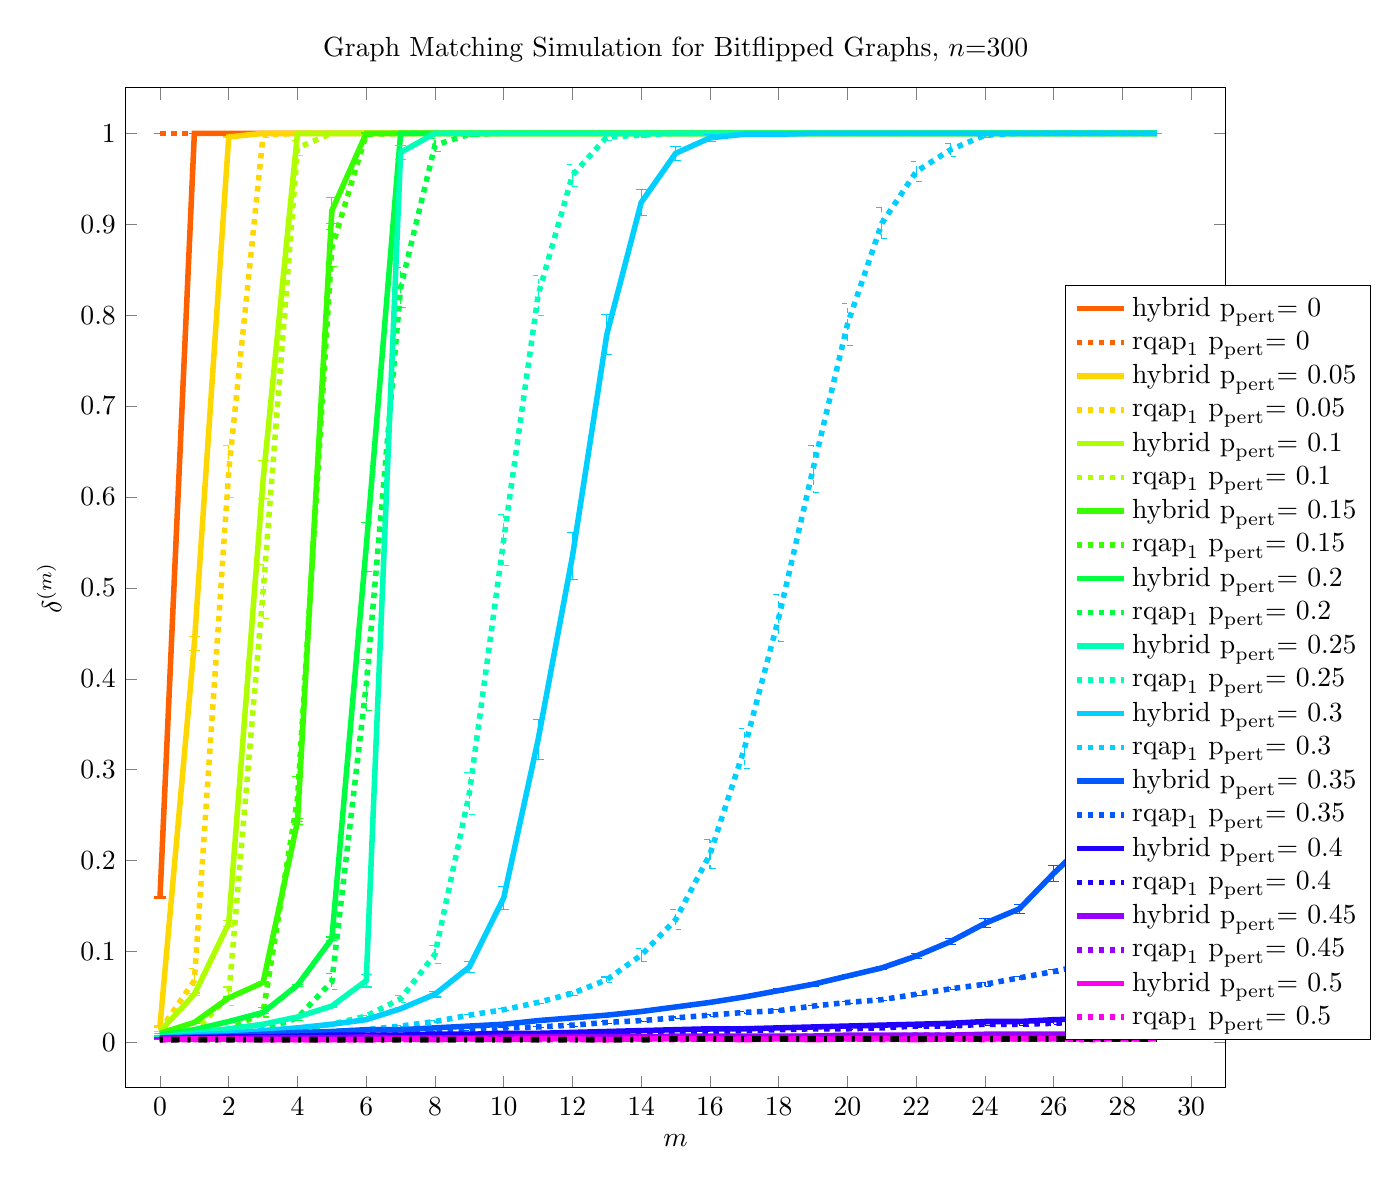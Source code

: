 % This file was created by matlab2tikz v0.4.4 running on MATLAB 7.14.
% Copyright (c) 2008--2013, Nico Schlömer <nico.schloemer@gmail.com>
% All rights reserved.
% 
% The latest updates can be retrieved from
%   http://www.mathworks.com/matlabcentral/fileexchange/22022-matlab2tikz
% where you can also make suggestions and rate matlab2tikz.
% 
%
% defining custom colors
\definecolor{mycolor1}{rgb}{1,0.375,0}%
\definecolor{mycolor2}{rgb}{1,0.844,0}%
\definecolor{mycolor3}{rgb}{0.688,1,0}%
\definecolor{mycolor4}{rgb}{0.219,1,0}%
\definecolor{mycolor5}{rgb}{0,1,0.25}%
\definecolor{mycolor6}{rgb}{0,1,0.719}%
\definecolor{mycolor7}{rgb}{0,0.812,1}%
\definecolor{mycolor8}{rgb}{0,0.344,1}%
\definecolor{mycolor9}{rgb}{0.125,0,1}%
\definecolor{mycolor10}{rgb}{0.594,0,1}%
\definecolor{mycolor11}{rgb}{1,0,0.938}%
%
\begin{tikzpicture}

\begin{axis}[%
width=5.5in,
height=5in,
scale only axis,
xmin=-1,
xmax=31,
xlabel={$m$},
ymin=-0.05,
ymax=1.05,
ylabel={$\delta^{(m)}$},
title={Graph Matching Simulation for Bitflipped Graphs, $n$=300},
legend style={at={(0.854,0.048)},anchor=south west,draw=black,fill=white,legend cell align=left}
]
\addplot [
color=mycolor1,
solid,
line width=2.0pt
]
plot [error bars/.cd, y dir = both, y explicit]
coordinates{
(0,0.159) += (0.0,0.001) -= (0.0,0.001)
(1,1) += (0.0,0) -= (0.0,0)
(2,1) += (0.0,0) -= (0.0,0)
(3,1) += (0.0,0) -= (0.0,0)
(4,1) += (0.0,0) -= (0.0,0)
(5,1) += (0.0,0) -= (0.0,0)
(6,1) += (0.0,0) -= (0.0,0)
(7,1) += (0.0,0) -= (0.0,0)
(8,1) += (0.0,0) -= (0.0,0)
(9,1) += (0.0,0) -= (0.0,0)
(10,1) += (0.0,0) -= (0.0,0)
(11,1) += (0.0,0) -= (0.0,0)
(12,1) += (0.0,0) -= (0.0,0)
(13,1) += (0.0,0) -= (0.0,0)
(14,1) += (0.0,0) -= (0.0,0)
(15,1) += (0.0,0) -= (0.0,0)
(16,1) += (0.0,0) -= (0.0,0)
(17,1) += (0.0,0) -= (0.0,0)
(18,1) += (0.0,0) -= (0.0,0)
(19,1) += (0.0,0) -= (0.0,0)
(20,1) += (0.0,0) -= (0.0,0)
(21,1) += (0.0,0) -= (0.0,0)
(22,1) += (0.0,0) -= (0.0,0)
(23,1) += (0.0,0) -= (0.0,0)
(24,1) += (0.0,0) -= (0.0,0)
(25,1) += (0.0,0) -= (0.0,0)
(26,1) += (0.0,0) -= (0.0,0)
(27,1) += (0.0,0) -= (0.0,0)
(28,1) += (0.0,0) -= (0.0,0)
(29,1) += (0.0,0) -= (0.0,0)
};
\addlegendentry{$\text{hybrid p}_{\text{pert}}\text{=    0}$};

\addplot [
color=mycolor1,
dotted,
line width=2.0pt
]
plot [error bars/.cd, y dir = both, y explicit]
coordinates{
(0,1) += (0.0,0) -= (0.0,0)
(1,1) += (0.0,0) -= (0.0,0)
(2,1) += (0.0,0) -= (0.0,0)
(3,1) += (0.0,0) -= (0.0,0)
(4,1) += (0.0,0) -= (0.0,0)
(5,1) += (0.0,0) -= (0.0,0)
(6,1) += (0.0,0) -= (0.0,0)
(7,1) += (0.0,0) -= (0.0,0)
(8,1) += (0.0,0) -= (0.0,0)
(9,1) += (0.0,0) -= (0.0,0)
(10,1) += (0.0,0) -= (0.0,0)
(11,1) += (0.0,0) -= (0.0,0)
(12,1) += (0.0,0) -= (0.0,0)
(13,1) += (0.0,0) -= (0.0,0)
(14,1) += (0.0,0) -= (0.0,0)
(15,1) += (0.0,0) -= (0.0,0)
(16,1) += (0.0,0) -= (0.0,0)
(17,1) += (0.0,0) -= (0.0,0)
(18,1) += (0.0,0) -= (0.0,0)
(19,1) += (0.0,0) -= (0.0,0)
(20,1) += (0.0,0) -= (0.0,0)
(21,1) += (0.0,0) -= (0.0,0)
(22,1) += (0.0,0) -= (0.0,0)
(23,1) += (0.0,0) -= (0.0,0)
(24,1) += (0.0,0) -= (0.0,0)
(25,1) += (0.0,0) -= (0.0,0)
(26,1) += (0.0,0) -= (0.0,0)
(27,1) += (0.0,0) -= (0.0,0)
(28,1) += (0.0,0) -= (0.0,0)
(29,1) += (0.0,0) -= (0.0,0)
};
\addlegendentry{$\text{rqap}_\text{1}\text{ p}_{\text{pert}}\text{=    0}$};

\addplot [
color=mycolor2,
solid,
line width=2.0pt
]
plot [error bars/.cd, y dir = both, y explicit]
coordinates{
(0,0.018) += (0.0,0.001) -= (0.0,0.001)
(1,0.439) += (0.0,0.008) -= (0.0,0.008)
(2,0.996) += (0.0,0.001) -= (0.0,0.001)
(3,1) += (0.0,0) -= (0.0,0)
(4,1) += (0.0,0) -= (0.0,0)
(5,1) += (0.0,0) -= (0.0,0)
(6,1) += (0.0,0) -= (0.0,0)
(7,1) += (0.0,0) -= (0.0,0)
(8,1) += (0.0,0) -= (0.0,0)
(9,1) += (0.0,0) -= (0.0,0)
(10,1) += (0.0,0) -= (0.0,0)
(11,1) += (0.0,0) -= (0.0,0)
(12,1) += (0.0,0) -= (0.0,0)
(13,1) += (0.0,0) -= (0.0,0)
(14,1) += (0.0,0) -= (0.0,0)
(15,1) += (0.0,0) -= (0.0,0)
(16,1) += (0.0,0) -= (0.0,0)
(17,1) += (0.0,0) -= (0.0,0)
(18,1) += (0.0,0) -= (0.0,0)
(19,1) += (0.0,0) -= (0.0,0)
(20,1) += (0.0,0) -= (0.0,0)
(21,1) += (0.0,0) -= (0.0,0)
(22,1) += (0.0,0) -= (0.0,0)
(23,1) += (0.0,0) -= (0.0,0)
(24,1) += (0.0,0) -= (0.0,0)
(25,1) += (0.0,0) -= (0.0,0)
(26,1) += (0.0,0) -= (0.0,0)
(27,1) += (0.0,0) -= (0.0,0)
(28,1) += (0.0,0) -= (0.0,0)
(29,1) += (0.0,0) -= (0.0,0)
};
\addlegendentry{$\text{hybrid p}_{\text{pert}}\text{= 0.05}$};

\addplot [
color=mycolor2,
dotted,
line width=2.0pt
]
plot [error bars/.cd, y dir = both, y explicit]
coordinates{
(0,0.013) += (0.0,0.003) -= (0.0,0.003)
(1,0.068) += (0.0,0.013) -= (0.0,0.013)
(2,0.628) += (0.0,0.029) -= (0.0,0.029)
(3,0.998) += (0.0,0.003) -= (0.0,0.003)
(4,1) += (0.0,0) -= (0.0,0)
(5,1) += (0.0,0) -= (0.0,0)
(6,1) += (0.0,0) -= (0.0,0)
(7,1) += (0.0,0) -= (0.0,0)
(8,1) += (0.0,0) -= (0.0,0)
(9,1) += (0.0,0) -= (0.0,0)
(10,1) += (0.0,0) -= (0.0,0)
(11,1) += (0.0,0) -= (0.0,0)
(12,1) += (0.0,0) -= (0.0,0)
(13,1) += (0.0,0) -= (0.0,0)
(14,1) += (0.0,0) -= (0.0,0)
(15,1) += (0.0,0) -= (0.0,0)
(16,1) += (0.0,0) -= (0.0,0)
(17,1) += (0.0,0) -= (0.0,0)
(18,1) += (0.0,0) -= (0.0,0)
(19,1) += (0.0,0) -= (0.0,0)
(20,1) += (0.0,0) -= (0.0,0)
(21,1) += (0.0,0) -= (0.0,0)
(22,1) += (0.0,0) -= (0.0,0)
(23,1) += (0.0,0) -= (0.0,0)
(24,1) += (0.0,0) -= (0.0,0)
(25,1) += (0.0,0) -= (0.0,0)
(26,1) += (0.0,0) -= (0.0,0)
(27,1) += (0.0,0) -= (0.0,0)
(28,1) += (0.0,0) -= (0.0,0)
(29,1) += (0.0,0) -= (0.0,0)
};
\addlegendentry{$\text{rqap}_\text{1}\text{ p}_{\text{pert}}\text{= 0.05}$};

\addplot [
color=mycolor3,
solid,
line width=2.0pt
]
plot [error bars/.cd, y dir = both, y explicit]
coordinates{
(0,0.012) += (0.0,0.0) -= (0.0,0.0)
(1,0.053) += (0.0,0.001) -= (0.0,0.001)
(2,0.131) += (0.0,0.003) -= (0.0,0.003)
(3,0.619) += (0.0,0.021) -= (0.0,0.021)
(4,1) += (0.0,0) -= (0.0,0)
(5,1) += (0.0,0) -= (0.0,0)
(6,1) += (0.0,0) -= (0.0,0)
(7,1) += (0.0,0) -= (0.0,0)
(8,1) += (0.0,0) -= (0.0,0)
(9,1) += (0.0,0) -= (0.0,0)
(10,1) += (0.0,0) -= (0.0,0)
(11,1) += (0.0,0) -= (0.0,0)
(12,1) += (0.0,0) -= (0.0,0)
(13,1) += (0.0,0) -= (0.0,0)
(14,1) += (0.0,0) -= (0.0,0)
(15,1) += (0.0,0) -= (0.0,0)
(16,1) += (0.0,0) -= (0.0,0)
(17,1) += (0.0,0) -= (0.0,0)
(18,1) += (0.0,0) -= (0.0,0)
(19,1) += (0.0,0) -= (0.0,0)
(20,1) += (0.0,0) -= (0.0,0)
(21,1) += (0.0,0) -= (0.0,0)
(22,1) += (0.0,0) -= (0.0,0)
(23,1) += (0.0,0) -= (0.0,0)
(24,1) += (0.0,0) -= (0.0,0)
(25,1) += (0.0,0) -= (0.0,0)
(26,1) += (0.0,0) -= (0.0,0)
(27,1) += (0.0,0) -= (0.0,0)
(28,1) += (0.0,0) -= (0.0,0)
(29,1) += (0.0,0) -= (0.0,0)
};
\addlegendentry{$\text{hybrid p}_{\text{pert}}\text{=  0.1}$};

\addplot [
color=mycolor3,
dotted,
line width=2.0pt
]
plot [error bars/.cd, y dir = both, y explicit]
coordinates{
(0,0.007) += (0.0,0.0) -= (0.0,0.0)
(1,0.012) += (0.0,0.001) -= (0.0,0.001)
(2,0.051) += (0.0,0.01) -= (0.0,0.01)
(3,0.496) += (0.0,0.03) -= (0.0,0.03)
(4,0.984) += (0.0,0.008) -= (0.0,0.008)
(5,1) += (0.0,0) -= (0.0,0)
(6,1) += (0.0,0) -= (0.0,0)
(7,1) += (0.0,0) -= (0.0,0)
(8,1) += (0.0,0) -= (0.0,0)
(9,1) += (0.0,0) -= (0.0,0)
(10,1) += (0.0,0) -= (0.0,0)
(11,1) += (0.0,0) -= (0.0,0)
(12,1) += (0.0,0) -= (0.0,0)
(13,1) += (0.0,0) -= (0.0,0)
(14,1) += (0.0,0) -= (0.0,0)
(15,1) += (0.0,0) -= (0.0,0)
(16,1) += (0.0,0) -= (0.0,0)
(17,1) += (0.0,0) -= (0.0,0)
(18,1) += (0.0,0) -= (0.0,0)
(19,1) += (0.0,0) -= (0.0,0)
(20,1) += (0.0,0) -= (0.0,0)
(21,1) += (0.0,0) -= (0.0,0)
(22,1) += (0.0,0) -= (0.0,0)
(23,1) += (0.0,0) -= (0.0,0)
(24,1) += (0.0,0) -= (0.0,0)
(25,1) += (0.0,0) -= (0.0,0)
(26,1) += (0.0,0) -= (0.0,0)
(27,1) += (0.0,0) -= (0.0,0)
(28,1) += (0.0,0) -= (0.0,0)
(29,1) += (0.0,0) -= (0.0,0)
};
\addlegendentry{$\text{rqap}_\text{1}\text{ p}_{\text{pert}}\text{=  0.1}$};

\addplot [
color=mycolor4,
solid,
line width=2.0pt
]
plot [error bars/.cd, y dir = both, y explicit]
coordinates{
(0,0.01) += (0.0,0.0) -= (0.0,0.0)
(1,0.022) += (0.0,0.001) -= (0.0,0.001)
(2,0.049) += (0.0,0.001) -= (0.0,0.001)
(3,0.066) += (0.0,0.001) -= (0.0,0.001)
(4,0.243) += (0.0,0.003) -= (0.0,0.003)
(5,0.915) += (0.0,0.014) -= (0.0,0.014)
(6,1) += (0.0,0) -= (0.0,0)
(7,1) += (0.0,0) -= (0.0,0)
(8,1) += (0.0,0) -= (0.0,0)
(9,1) += (0.0,0) -= (0.0,0)
(10,1) += (0.0,0) -= (0.0,0)
(11,1) += (0.0,0) -= (0.0,0)
(12,1) += (0.0,0) -= (0.0,0)
(13,1) += (0.0,0) -= (0.0,0)
(14,1) += (0.0,0) -= (0.0,0)
(15,1) += (0.0,0) -= (0.0,0)
(16,1) += (0.0,0) -= (0.0,0)
(17,1) += (0.0,0) -= (0.0,0)
(18,1) += (0.0,0) -= (0.0,0)
(19,1) += (0.0,0) -= (0.0,0)
(20,1) += (0.0,0) -= (0.0,0)
(21,1) += (0.0,0) -= (0.0,0)
(22,1) += (0.0,0) -= (0.0,0)
(23,1) += (0.0,0) -= (0.0,0)
(24,1) += (0.0,0) -= (0.0,0)
(25,1) += (0.0,0) -= (0.0,0)
(26,1) += (0.0,0) -= (0.0,0)
(27,1) += (0.0,0) -= (0.0,0)
(28,1) += (0.0,0) -= (0.0,0)
(29,1) += (0.0,0) -= (0.0,0)
};
\addlegendentry{$\text{hybrid p}_{\text{pert}}\text{= 0.15}$};

\addplot [
color=mycolor4,
dotted,
line width=2.0pt
]
plot [error bars/.cd, y dir = both, y explicit]
coordinates{
(0,0.006) += (0.0,0.0) -= (0.0,0.0)
(1,0.009) += (0.0,0.0) -= (0.0,0.0)
(2,0.014) += (0.0,0.001) -= (0.0,0.001)
(3,0.033) += (0.0,0.005) -= (0.0,0.005)
(4,0.268) += (0.0,0.025) -= (0.0,0.025)
(5,0.874) += (0.0,0.02) -= (0.0,0.02)
(6,0.999) += (0.0,0.002) -= (0.0,0.002)
(7,1) += (0.0,0) -= (0.0,0)
(8,1) += (0.0,0) -= (0.0,0)
(9,1) += (0.0,0) -= (0.0,0)
(10,1) += (0.0,0) -= (0.0,0)
(11,1) += (0.0,0) -= (0.0,0)
(12,1) += (0.0,0) -= (0.0,0)
(13,1) += (0.0,0) -= (0.0,0)
(14,1) += (0.0,0) -= (0.0,0)
(15,1) += (0.0,0) -= (0.0,0)
(16,1) += (0.0,0) -= (0.0,0)
(17,1) += (0.0,0) -= (0.0,0)
(18,1) += (0.0,0) -= (0.0,0)
(19,1) += (0.0,0) -= (0.0,0)
(20,1) += (0.0,0) -= (0.0,0)
(21,1) += (0.0,0) -= (0.0,0)
(22,1) += (0.0,0) -= (0.0,0)
(23,1) += (0.0,0) -= (0.0,0)
(24,1) += (0.0,0) -= (0.0,0)
(25,1) += (0.0,0) -= (0.0,0)
(26,1) += (0.0,0) -= (0.0,0)
(27,1) += (0.0,0) -= (0.0,0)
(28,1) += (0.0,0) -= (0.0,0)
(29,1) += (0.0,0) -= (0.0,0)
};
\addlegendentry{$\text{rqap}_\text{1}\text{ p}_{\text{pert}}\text{= 0.15}$};

\addplot [
color=mycolor5,
solid,
line width=2.0pt
]
plot [error bars/.cd, y dir = both, y explicit]
coordinates{
(0,0.008) += (0.0,0.0) -= (0.0,0.0)
(1,0.014) += (0.0,0.0) -= (0.0,0.0)
(2,0.023) += (0.0,0.001) -= (0.0,0.001)
(3,0.033) += (0.0,0.001) -= (0.0,0.001)
(4,0.063) += (0.0,0.001) -= (0.0,0.001)
(5,0.114) += (0.0,0.002) -= (0.0,0.002)
(6,0.545) += (0.0,0.027) -= (0.0,0.027)
(7,1) += (0.0,0) -= (0.0,0)
(8,1) += (0.0,0) -= (0.0,0)
(9,1) += (0.0,0) -= (0.0,0)
(10,1) += (0.0,0) -= (0.0,0)
(11,1) += (0.0,0) -= (0.0,0)
(12,1) += (0.0,0) -= (0.0,0)
(13,1) += (0.0,0) -= (0.0,0)
(14,1) += (0.0,0) -= (0.0,0)
(15,1) += (0.0,0) -= (0.0,0)
(16,1) += (0.0,0) -= (0.0,0)
(17,1) += (0.0,0) -= (0.0,0)
(18,1) += (0.0,0) -= (0.0,0)
(19,1) += (0.0,0) -= (0.0,0)
(20,1) += (0.0,0) -= (0.0,0)
(21,1) += (0.0,0) -= (0.0,0)
(22,1) += (0.0,0) -= (0.0,0)
(23,1) += (0.0,0) -= (0.0,0)
(24,1) += (0.0,0) -= (0.0,0)
(25,1) += (0.0,0) -= (0.0,0)
(26,1) += (0.0,0) -= (0.0,0)
(27,1) += (0.0,0) -= (0.0,0)
(28,1) += (0.0,0) -= (0.0,0)
(29,1) += (0.0,0) -= (0.0,0)
};
\addlegendentry{$\text{hybrid p}_{\text{pert}}\text{=  0.2}$};

\addplot [
color=mycolor5,
dotted,
line width=2.0pt
]
plot [error bars/.cd, y dir = both, y explicit]
coordinates{
(0,0.005) += (0.0,0.0) -= (0.0,0.0)
(1,0.007) += (0.0,0.0) -= (0.0,0.0)
(2,0.009) += (0.0,0.0) -= (0.0,0.0)
(3,0.014) += (0.0,0.001) -= (0.0,0.001)
(4,0.027) += (0.0,0.003) -= (0.0,0.003)
(5,0.067) += (0.0,0.009) -= (0.0,0.009)
(6,0.393) += (0.0,0.028) -= (0.0,0.028)
(7,0.83) += (0.0,0.022) -= (0.0,0.022)
(8,0.987) += (0.0,0.007) -= (0.0,0.007)
(9,0.999) += (0.0,0.002) -= (0.0,0.002)
(10,1) += (0.0,0) -= (0.0,0)
(11,1) += (0.0,0) -= (0.0,0)
(12,1) += (0.0,0) -= (0.0,0)
(13,1) += (0.0,0) -= (0.0,0)
(14,1) += (0.0,0) -= (0.0,0)
(15,1) += (0.0,0) -= (0.0,0)
(16,1) += (0.0,0) -= (0.0,0)
(17,1) += (0.0,0) -= (0.0,0)
(18,1) += (0.0,0) -= (0.0,0)
(19,1) += (0.0,0) -= (0.0,0)
(20,1) += (0.0,0) -= (0.0,0)
(21,1) += (0.0,0) -= (0.0,0)
(22,1) += (0.0,0) -= (0.0,0)
(23,1) += (0.0,0) -= (0.0,0)
(24,1) += (0.0,0) -= (0.0,0)
(25,1) += (0.0,0) -= (0.0,0)
(26,1) += (0.0,0) -= (0.0,0)
(27,1) += (0.0,0) -= (0.0,0)
(28,1) += (0.0,0) -= (0.0,0)
(29,1) += (0.0,0) -= (0.0,0)
};
\addlegendentry{$\text{rqap}_\text{1}\text{ p}_{\text{pert}}\text{=  0.2}$};

\addplot [
color=mycolor6,
solid,
line width=2.0pt
]
plot [error bars/.cd, y dir = both, y explicit]
coordinates{
(0,0.006) += (0.0,0.0) -= (0.0,0.0)
(1,0.01) += (0.0,0.0) -= (0.0,0.0)
(2,0.015) += (0.0,0.0) -= (0.0,0.0)
(3,0.02) += (0.0,0.001) -= (0.0,0.001)
(4,0.028) += (0.0,0.001) -= (0.0,0.001)
(5,0.04) += (0.0,0.001) -= (0.0,0.001)
(6,0.068) += (0.0,0.007) -= (0.0,0.007)
(7,0.979) += (0.0,0.008) -= (0.0,0.008)
(8,1) += (0.0,0) -= (0.0,0)
(9,1) += (0.0,0) -= (0.0,0)
(10,1) += (0.0,0) -= (0.0,0)
(11,1) += (0.0,0) -= (0.0,0)
(12,1) += (0.0,0) -= (0.0,0)
(13,1) += (0.0,0) -= (0.0,0)
(14,1) += (0.0,0) -= (0.0,0)
(15,1) += (0.0,0) -= (0.0,0)
(16,1) += (0.0,0) -= (0.0,0)
(17,1) += (0.0,0) -= (0.0,0)
(18,1) += (0.0,0) -= (0.0,0)
(19,1) += (0.0,0) -= (0.0,0)
(20,1) += (0.0,0) -= (0.0,0)
(21,1) += (0.0,0) -= (0.0,0)
(22,1) += (0.0,0) -= (0.0,0)
(23,1) += (0.0,0) -= (0.0,0)
(24,1) += (0.0,0) -= (0.0,0)
(25,1) += (0.0,0) -= (0.0,0)
(26,1) += (0.0,0) -= (0.0,0)
(27,1) += (0.0,0) -= (0.0,0)
(28,1) += (0.0,0) -= (0.0,0)
(29,1) += (0.0,0) -= (0.0,0)
};
\addlegendentry{$\text{hybrid p}_{\text{pert}}\text{= 0.25}$};

\addplot [
color=mycolor6,
dotted,
line width=2.0pt
]
plot [error bars/.cd, y dir = both, y explicit]
coordinates{
(0,0.004) += (0.0,0.0) -= (0.0,0.0)
(1,0.006) += (0.0,0.0) -= (0.0,0.0)
(2,0.007) += (0.0,0.0) -= (0.0,0.0)
(3,0.01) += (0.0,0.0) -= (0.0,0.0)
(4,0.014) += (0.0,0.001) -= (0.0,0.001)
(5,0.02) += (0.0,0.001) -= (0.0,0.001)
(6,0.029) += (0.0,0.001) -= (0.0,0.001)
(7,0.048) += (0.0,0.004) -= (0.0,0.004)
(8,0.097) += (0.0,0.01) -= (0.0,0.01)
(9,0.274) += (0.0,0.023) -= (0.0,0.023)
(10,0.553) += (0.0,0.028) -= (0.0,0.028)
(11,0.822) += (0.0,0.022) -= (0.0,0.022)
(12,0.954) += (0.0,0.012) -= (0.0,0.012)
(13,0.996) += (0.0,0.004) -= (0.0,0.004)
(14,0.998) += (0.0,0.002) -= (0.0,0.002)
(15,1) += (0.0,0) -= (0.0,0)
(16,1) += (0.0,0) -= (0.0,0)
(17,1) += (0.0,0) -= (0.0,0)
(18,1) += (0.0,0) -= (0.0,0)
(19,1) += (0.0,0) -= (0.0,0)
(20,1) += (0.0,0) -= (0.0,0)
(21,1) += (0.0,0) -= (0.0,0)
(22,1) += (0.0,0) -= (0.0,0)
(23,1) += (0.0,0) -= (0.0,0)
(24,1) += (0.0,0) -= (0.0,0)
(25,1) += (0.0,0) -= (0.0,0)
(26,1) += (0.0,0) -= (0.0,0)
(27,1) += (0.0,0) -= (0.0,0)
(28,1) += (0.0,0) -= (0.0,0)
(29,1) += (0.0,0) -= (0.0,0)
};
\addlegendentry{$\text{rqap}_\text{1}\text{ p}_{\text{pert}}\text{= 0.25}$};

\addplot [
color=mycolor7,
solid,
line width=2.0pt
]
plot [error bars/.cd, y dir = both, y explicit]
coordinates{
(0,0.005) += (0.0,0.0) -= (0.0,0.0)
(1,0.008) += (0.0,0.0) -= (0.0,0.0)
(2,0.01) += (0.0,0.0) -= (0.0,0.0)
(3,0.013) += (0.0,0.0) -= (0.0,0.0)
(4,0.016) += (0.0,0.0) -= (0.0,0.0)
(5,0.02) += (0.0,0.001) -= (0.0,0.001)
(6,0.025) += (0.0,0.001) -= (0.0,0.001)
(7,0.037) += (0.0,0.001) -= (0.0,0.001)
(8,0.053) += (0.0,0.003) -= (0.0,0.003)
(9,0.083) += (0.0,0.006) -= (0.0,0.006)
(10,0.159) += (0.0,0.013) -= (0.0,0.013)
(11,0.333) += (0.0,0.022) -= (0.0,0.022)
(12,0.535) += (0.0,0.026) -= (0.0,0.026)
(13,0.779) += (0.0,0.022) -= (0.0,0.022)
(14,0.924) += (0.0,0.014) -= (0.0,0.014)
(15,0.978) += (0.0,0.008) -= (0.0,0.008)
(16,0.995) += (0.0,0.004) -= (0.0,0.004)
(17,0.999) += (0.0,0.002) -= (0.0,0.002)
(18,0.999) += (0.0,0.001) -= (0.0,0.001)
(19,1) += (0.0,0) -= (0.0,0)
(20,1) += (0.0,0) -= (0.0,0)
(21,1) += (0.0,0) -= (0.0,0)
(22,1) += (0.0,0) -= (0.0,0)
(23,1) += (0.0,0) -= (0.0,0)
(24,1) += (0.0,0) -= (0.0,0)
(25,1) += (0.0,0) -= (0.0,0)
(26,1) += (0.0,0) -= (0.0,0)
(27,1) += (0.0,0) -= (0.0,0)
(28,1) += (0.0,0) -= (0.0,0)
(29,1) += (0.0,0) -= (0.0,0)
};
\addlegendentry{$\text{hybrid p}_{\text{pert}}\text{=  0.3}$};

\addplot [
color=mycolor7,
dotted,
line width=2.0pt
]
plot [error bars/.cd, y dir = both, y explicit]
coordinates{
(0,0.004) += (0.0,0.0) -= (0.0,0.0)
(1,0.005) += (0.0,0.0) -= (0.0,0.0)
(2,0.006) += (0.0,0.0) -= (0.0,0.0)
(3,0.007) += (0.0,0.0) -= (0.0,0.0)
(4,0.009) += (0.0,0.0) -= (0.0,0.0)
(5,0.012) += (0.0,0.0) -= (0.0,0.0)
(6,0.014) += (0.0,0.0) -= (0.0,0.0)
(7,0.018) += (0.0,0.001) -= (0.0,0.001)
(8,0.023) += (0.0,0.001) -= (0.0,0.001)
(9,0.03) += (0.0,0.001) -= (0.0,0.001)
(10,0.036) += (0.0,0.001) -= (0.0,0.001)
(11,0.044) += (0.0,0.001) -= (0.0,0.001)
(12,0.054) += (0.0,0.002) -= (0.0,0.002)
(13,0.069) += (0.0,0.003) -= (0.0,0.003)
(14,0.096) += (0.0,0.007) -= (0.0,0.007)
(15,0.135) += (0.0,0.011) -= (0.0,0.011)
(16,0.207) += (0.0,0.016) -= (0.0,0.016)
(17,0.323) += (0.0,0.022) -= (0.0,0.022)
(18,0.467) += (0.0,0.026) -= (0.0,0.026)
(19,0.631) += (0.0,0.026) -= (0.0,0.026)
(20,0.79) += (0.0,0.023) -= (0.0,0.023)
(21,0.901) += (0.0,0.017) -= (0.0,0.017)
(22,0.958) += (0.0,0.011) -= (0.0,0.011)
(23,0.982) += (0.0,0.007) -= (0.0,0.007)
(24,0.998) += (0.0,0.003) -= (0.0,0.003)
(25,1) += (0.0,0) -= (0.0,0)
(26,1) += (0.0,0) -= (0.0,0)
(27,1) += (0.0,0) -= (0.0,0)
(28,1) += (0.0,0) -= (0.0,0)
(29,1) += (0.0,0) -= (0.0,0)
};
\addlegendentry{$\text{rqap}_\text{1}\text{ p}_{\text{pert}}\text{=  0.3}$};

\addplot [
color=mycolor8,
solid,
line width=2.0pt
]
plot [error bars/.cd, y dir = both, y explicit]
coordinates{
(0,0.005) += (0.0,0.0) -= (0.0,0.0)
(1,0.006) += (0.0,0.0) -= (0.0,0.0)
(2,0.007) += (0.0,0.0) -= (0.0,0.0)
(3,0.009) += (0.0,0.0) -= (0.0,0.0)
(4,0.011) += (0.0,0.0) -= (0.0,0.0)
(5,0.012) += (0.0,0.0) -= (0.0,0.0)
(6,0.014) += (0.0,0.0) -= (0.0,0.0)
(7,0.014) += (0.0,0.0) -= (0.0,0.0)
(8,0.016) += (0.0,0.001) -= (0.0,0.001)
(9,0.018) += (0.0,0.001) -= (0.0,0.001)
(10,0.02) += (0.0,0.001) -= (0.0,0.001)
(11,0.024) += (0.0,0.001) -= (0.0,0.001)
(12,0.027) += (0.0,0.001) -= (0.0,0.001)
(13,0.03) += (0.0,0.001) -= (0.0,0.001)
(14,0.034) += (0.0,0.001) -= (0.0,0.001)
(15,0.039) += (0.0,0.001) -= (0.0,0.001)
(16,0.044) += (0.0,0.001) -= (0.0,0.001)
(17,0.05) += (0.0,0.001) -= (0.0,0.001)
(18,0.057) += (0.0,0.002) -= (0.0,0.002)
(19,0.064) += (0.0,0.002) -= (0.0,0.002)
(20,0.073) += (0.0,0.002) -= (0.0,0.002)
(21,0.082) += (0.0,0.002) -= (0.0,0.002)
(22,0.095) += (0.0,0.003) -= (0.0,0.003)
(23,0.111) += (0.0,0.003) -= (0.0,0.003)
(24,0.131) += (0.0,0.005) -= (0.0,0.005)
(25,0.147) += (0.0,0.005) -= (0.0,0.005)
(26,0.186) += (0.0,0.009) -= (0.0,0.009)
(27,0.222) += (0.0,0.011) -= (0.0,0.011)
(28,0.279) += (0.0,0.014) -= (0.0,0.014)
(29,0.343) += (0.0,0.017) -= (0.0,0.017)
};
\addlegendentry{$\text{hybrid p}_{\text{pert}}\text{= 0.35}$};

\addplot [
color=mycolor8,
dotted,
line width=2.0pt
]
plot [error bars/.cd, y dir = both, y explicit]
coordinates{
(0,0.004) += (0.0,0.0) -= (0.0,0.0)
(1,0.004) += (0.0,0.0) -= (0.0,0.0)
(2,0.005) += (0.0,0.0) -= (0.0,0.0)
(3,0.005) += (0.0,0.0) -= (0.0,0.0)
(4,0.007) += (0.0,0.0) -= (0.0,0.0)
(5,0.008) += (0.0,0.0) -= (0.0,0.0)
(6,0.009) += (0.0,0.0) -= (0.0,0.0)
(7,0.01) += (0.0,0.0) -= (0.0,0.0)
(8,0.012) += (0.0,0.0) -= (0.0,0.0)
(9,0.013) += (0.0,0.0) -= (0.0,0.0)
(10,0.016) += (0.0,0.001) -= (0.0,0.001)
(11,0.017) += (0.0,0.001) -= (0.0,0.001)
(12,0.019) += (0.0,0.001) -= (0.0,0.001)
(13,0.022) += (0.0,0.001) -= (0.0,0.001)
(14,0.024) += (0.0,0.001) -= (0.0,0.001)
(15,0.027) += (0.0,0.001) -= (0.0,0.001)
(16,0.03) += (0.0,0.001) -= (0.0,0.001)
(17,0.033) += (0.0,0.001) -= (0.0,0.001)
(18,0.035) += (0.0,0.001) -= (0.0,0.001)
(19,0.04) += (0.0,0.001) -= (0.0,0.001)
(20,0.044) += (0.0,0.001) -= (0.0,0.001)
(21,0.047) += (0.0,0.001) -= (0.0,0.001)
(22,0.053) += (0.0,0.001) -= (0.0,0.001)
(23,0.059) += (0.0,0.001) -= (0.0,0.001)
(24,0.064) += (0.0,0.002) -= (0.0,0.002)
(25,0.071) += (0.0,0.002) -= (0.0,0.002)
(26,0.078) += (0.0,0.002) -= (0.0,0.002)
(27,0.086) += (0.0,0.002) -= (0.0,0.002)
(28,0.093) += (0.0,0.002) -= (0.0,0.002)
(29,0.103) += (0.0,0.002) -= (0.0,0.002)
};
\addlegendentry{$\text{rqap}_\text{1}\text{ p}_{\text{pert}}\text{= 0.35}$};

\addplot [
color=mycolor9,
solid,
line width=2.0pt
]
plot [error bars/.cd, y dir = both, y explicit]
coordinates{
(0,0.004) += (0.0,0.0) -= (0.0,0.0)
(1,0.005) += (0.0,0.0) -= (0.0,0.0)
(2,0.006) += (0.0,0.0) -= (0.0,0.0)
(3,0.006) += (0.0,0.0) -= (0.0,0.0)
(4,0.007) += (0.0,0.0) -= (0.0,0.0)
(5,0.008) += (0.0,0.0) -= (0.0,0.0)
(6,0.008) += (0.0,0.0) -= (0.0,0.0)
(7,0.008) += (0.0,0.0) -= (0.0,0.0)
(8,0.009) += (0.0,0.0) -= (0.0,0.0)
(9,0.009) += (0.0,0.0) -= (0.0,0.0)
(10,0.01) += (0.0,0.0) -= (0.0,0.0)
(11,0.01) += (0.0,0.0) -= (0.0,0.0)
(12,0.011) += (0.0,0.0) -= (0.0,0.0)
(13,0.012) += (0.0,0.0) -= (0.0,0.0)
(14,0.013) += (0.0,0.0) -= (0.0,0.0)
(15,0.014) += (0.0,0.0) -= (0.0,0.0)
(16,0.015) += (0.0,0.0) -= (0.0,0.0)
(17,0.015) += (0.0,0.0) -= (0.0,0.0)
(18,0.016) += (0.0,0.001) -= (0.0,0.001)
(19,0.017) += (0.0,0.001) -= (0.0,0.001)
(20,0.018) += (0.0,0.001) -= (0.0,0.001)
(21,0.019) += (0.0,0.001) -= (0.0,0.001)
(22,0.02) += (0.0,0.001) -= (0.0,0.001)
(23,0.021) += (0.0,0.001) -= (0.0,0.001)
(24,0.023) += (0.0,0.001) -= (0.0,0.001)
(25,0.023) += (0.0,0.001) -= (0.0,0.001)
(26,0.025) += (0.0,0.001) -= (0.0,0.001)
(27,0.026) += (0.0,0.001) -= (0.0,0.001)
(28,0.028) += (0.0,0.001) -= (0.0,0.001)
(29,0.029) += (0.0,0.001) -= (0.0,0.001)
};
\addlegendentry{$\text{hybrid p}_{\text{pert}}\text{=  0.4}$};

\addplot [
color=mycolor9,
dotted,
line width=2.0pt
]
plot [error bars/.cd, y dir = both, y explicit]
coordinates{
(0,0.004) += (0.0,0.0) -= (0.0,0.0)
(1,0.004) += (0.0,0.0) -= (0.0,0.0)
(2,0.004) += (0.0,0.0) -= (0.0,0.0)
(3,0.005) += (0.0,0.0) -= (0.0,0.0)
(4,0.005) += (0.0,0.0) -= (0.0,0.0)
(5,0.006) += (0.0,0.0) -= (0.0,0.0)
(6,0.006) += (0.0,0.0) -= (0.0,0.0)
(7,0.007) += (0.0,0.0) -= (0.0,0.0)
(8,0.008) += (0.0,0.0) -= (0.0,0.0)
(9,0.008) += (0.0,0.0) -= (0.0,0.0)
(10,0.008) += (0.0,0.0) -= (0.0,0.0)
(11,0.009) += (0.0,0.0) -= (0.0,0.0)
(12,0.01) += (0.0,0.0) -= (0.0,0.0)
(13,0.01) += (0.0,0.0) -= (0.0,0.0)
(14,0.011) += (0.0,0.0) -= (0.0,0.0)
(15,0.012) += (0.0,0.0) -= (0.0,0.0)
(16,0.012) += (0.0,0.0) -= (0.0,0.0)
(17,0.013) += (0.0,0.0) -= (0.0,0.0)
(18,0.014) += (0.0,0.0) -= (0.0,0.0)
(19,0.015) += (0.0,0.0) -= (0.0,0.0)
(20,0.015) += (0.0,0.001) -= (0.0,0.001)
(21,0.016) += (0.0,0.0) -= (0.0,0.0)
(22,0.018) += (0.0,0.001) -= (0.0,0.001)
(23,0.018) += (0.0,0.001) -= (0.0,0.001)
(24,0.02) += (0.0,0.001) -= (0.0,0.001)
(25,0.02) += (0.0,0.001) -= (0.0,0.001)
(26,0.021) += (0.0,0.001) -= (0.0,0.001)
(27,0.023) += (0.0,0.001) -= (0.0,0.001)
(28,0.024) += (0.0,0.001) -= (0.0,0.001)
(29,0.025) += (0.0,0.001) -= (0.0,0.001)
};
\addlegendentry{$\text{rqap}_\text{1}\text{ p}_{\text{pert}}\text{=  0.4}$};

\addplot [
color=mycolor10,
solid,
line width=2.0pt
]
plot [error bars/.cd, y dir = both, y explicit]
coordinates{
(0,0.004) += (0.0,0.0) -= (0.0,0.0)
(1,0.004) += (0.0,0.0) -= (0.0,0.0)
(2,0.004) += (0.0,0.0) -= (0.0,0.0)
(3,0.005) += (0.0,0.0) -= (0.0,0.0)
(4,0.005) += (0.0,0.0) -= (0.0,0.0)
(5,0.005) += (0.0,0.0) -= (0.0,0.0)
(6,0.006) += (0.0,0.0) -= (0.0,0.0)
(7,0.005) += (0.0,0.0) -= (0.0,0.0)
(8,0.005) += (0.0,0.0) -= (0.0,0.0)
(9,0.005) += (0.0,0.0) -= (0.0,0.0)
(10,0.006) += (0.0,0.0) -= (0.0,0.0)
(11,0.006) += (0.0,0.0) -= (0.0,0.0)
(12,0.006) += (0.0,0.0) -= (0.0,0.0)
(13,0.006) += (0.0,0.0) -= (0.0,0.0)
(14,0.006) += (0.0,0.0) -= (0.0,0.0)
(15,0.007) += (0.0,0.0) -= (0.0,0.0)
(16,0.007) += (0.0,0.0) -= (0.0,0.0)
(17,0.007) += (0.0,0.0) -= (0.0,0.0)
(18,0.007) += (0.0,0.0) -= (0.0,0.0)
(19,0.007) += (0.0,0.0) -= (0.0,0.0)
(20,0.008) += (0.0,0.0) -= (0.0,0.0)
(21,0.008) += (0.0,0.0) -= (0.0,0.0)
(22,0.008) += (0.0,0.0) -= (0.0,0.0)
(23,0.008) += (0.0,0.0) -= (0.0,0.0)
(24,0.009) += (0.0,0.0) -= (0.0,0.0)
(25,0.009) += (0.0,0.0) -= (0.0,0.0)
(26,0.009) += (0.0,0.0) -= (0.0,0.0)
(27,0.009) += (0.0,0.0) -= (0.0,0.0)
(28,0.009) += (0.0,0.0) -= (0.0,0.0)
(29,0.01) += (0.0,0.0) -= (0.0,0.0)
};
\addlegendentry{$\text{hybrid p}_{\text{pert}}\text{= 0.45}$};

\addplot [
color=mycolor10,
dotted,
line width=2.0pt
]
plot [error bars/.cd, y dir = both, y explicit]
coordinates{
(0,0.003) += (0.0,0.0) -= (0.0,0.0)
(1,0.004) += (0.0,0.0) -= (0.0,0.0)
(2,0.004) += (0.0,0.0) -= (0.0,0.0)
(3,0.004) += (0.0,0.0) -= (0.0,0.0)
(4,0.004) += (0.0,0.0) -= (0.0,0.0)
(5,0.004) += (0.0,0.0) -= (0.0,0.0)
(6,0.004) += (0.0,0.0) -= (0.0,0.0)
(7,0.004) += (0.0,0.0) -= (0.0,0.0)
(8,0.005) += (0.0,0.0) -= (0.0,0.0)
(9,0.005) += (0.0,0.0) -= (0.0,0.0)
(10,0.005) += (0.0,0.0) -= (0.0,0.0)
(11,0.005) += (0.0,0.0) -= (0.0,0.0)
(12,0.005) += (0.0,0.0) -= (0.0,0.0)
(13,0.006) += (0.0,0.0) -= (0.0,0.0)
(14,0.006) += (0.0,0.0) -= (0.0,0.0)
(15,0.006) += (0.0,0.0) -= (0.0,0.0)
(16,0.006) += (0.0,0.0) -= (0.0,0.0)
(17,0.006) += (0.0,0.0) -= (0.0,0.0)
(18,0.006) += (0.0,0.0) -= (0.0,0.0)
(19,0.007) += (0.0,0.0) -= (0.0,0.0)
(20,0.007) += (0.0,0.0) -= (0.0,0.0)
(21,0.007) += (0.0,0.0) -= (0.0,0.0)
(22,0.008) += (0.0,0.0) -= (0.0,0.0)
(23,0.008) += (0.0,0.0) -= (0.0,0.0)
(24,0.008) += (0.0,0.0) -= (0.0,0.0)
(25,0.008) += (0.0,0.0) -= (0.0,0.0)
(26,0.008) += (0.0,0.0) -= (0.0,0.0)
(27,0.009) += (0.0,0.0) -= (0.0,0.0)
(28,0.009) += (0.0,0.0) -= (0.0,0.0)
(29,0.009) += (0.0,0.0) -= (0.0,0.0)
};
\addlegendentry{$\text{rqap}_\text{1}\text{ p}_{\text{pert}}\text{= 0.45}$};

\addplot [
color=mycolor11,
solid,
line width=2.0pt
]
plot [error bars/.cd, y dir = both, y explicit]
coordinates{
(0,0.003) += (0.0,0.0) -= (0.0,0.0)
(1,0.004) += (0.0,0.0) -= (0.0,0.0)
(2,0.004) += (0.0,0.0) -= (0.0,0.0)
(3,0.003) += (0.0,0.0) -= (0.0,0.0)
(4,0.003) += (0.0,0.0) -= (0.0,0.0)
(5,0.003) += (0.0,0.0) -= (0.0,0.0)
(6,0.003) += (0.0,0.0) -= (0.0,0.0)
(7,0.004) += (0.0,0.0) -= (0.0,0.0)
(8,0.003) += (0.0,0.0) -= (0.0,0.0)
(9,0.004) += (0.0,0.0) -= (0.0,0.0)
(10,0.003) += (0.0,0.0) -= (0.0,0.0)
(11,0.004) += (0.0,0.0) -= (0.0,0.0)
(12,0.004) += (0.0,0.0) -= (0.0,0.0)
(13,0.003) += (0.0,0.0) -= (0.0,0.0)
(14,0.004) += (0.0,0.0) -= (0.0,0.0)
(15,0.004) += (0.0,0.0) -= (0.0,0.0)
(16,0.004) += (0.0,0.0) -= (0.0,0.0)
(17,0.003) += (0.0,0.0) -= (0.0,0.0)
(18,0.004) += (0.0,0.0) -= (0.0,0.0)
(19,0.003) += (0.0,0.0) -= (0.0,0.0)
(20,0.004) += (0.0,0.0) -= (0.0,0.0)
(21,0.004) += (0.0,0.0) -= (0.0,0.0)
(22,0.003) += (0.0,0.0) -= (0.0,0.0)
(23,0.004) += (0.0,0.0) -= (0.0,0.0)
(24,0.004) += (0.0,0.0) -= (0.0,0.0)
(25,0.004) += (0.0,0.0) -= (0.0,0.0)
(26,0.004) += (0.0,0.0) -= (0.0,0.0)
(27,0.004) += (0.0,0.0) -= (0.0,0.0)
(28,0.004) += (0.0,0.0) -= (0.0,0.0)
(29,0.004) += (0.0,0.0) -= (0.0,0.0)
};
\addlegendentry{$\text{hybrid p}_{\text{pert}}\text{=  0.5}$};

\addplot [
color=mycolor11,
dotted,
line width=2.0pt
]
plot [error bars/.cd, y dir = both, y explicit]
coordinates{
(0,0.003) += (0.0,0.0) -= (0.0,0.0)
(1,0.003) += (0.0,0.0) -= (0.0,0.0)
(2,0.003) += (0.0,0.0) -= (0.0,0.0)
(3,0.003) += (0.0,0.0) -= (0.0,0.0)
(4,0.003) += (0.0,0.0) -= (0.0,0.0)
(5,0.003) += (0.0,0.0) -= (0.0,0.0)
(6,0.003) += (0.0,0.0) -= (0.0,0.0)
(7,0.003) += (0.0,0.0) -= (0.0,0.0)
(8,0.004) += (0.0,0.0) -= (0.0,0.0)
(9,0.004) += (0.0,0.0) -= (0.0,0.0)
(10,0.004) += (0.0,0.0) -= (0.0,0.0)
(11,0.003) += (0.0,0.0) -= (0.0,0.0)
(12,0.003) += (0.0,0.0) -= (0.0,0.0)
(13,0.003) += (0.0,0.0) -= (0.0,0.0)
(14,0.004) += (0.0,0.0) -= (0.0,0.0)
(15,0.003) += (0.0,0.0) -= (0.0,0.0)
(16,0.004) += (0.0,0.0) -= (0.0,0.0)
(17,0.004) += (0.0,0.0) -= (0.0,0.0)
(18,0.004) += (0.0,0.0) -= (0.0,0.0)
(19,0.004) += (0.0,0.0) -= (0.0,0.0)
(20,0.004) += (0.0,0.0) -= (0.0,0.0)
(21,0.003) += (0.0,0.0) -= (0.0,0.0)
(22,0.004) += (0.0,0.0) -= (0.0,0.0)
(23,0.004) += (0.0,0.0) -= (0.0,0.0)
(24,0.003) += (0.0,0.0) -= (0.0,0.0)
(25,0.004) += (0.0,0.0) -= (0.0,0.0)
(26,0.004) += (0.0,0.0) -= (0.0,0.0)
(27,0.003) += (0.0,0.0) -= (0.0,0.0)
(28,0.004) += (0.0,0.0) -= (0.0,0.0)
(29,0.004) += (0.0,0.0) -= (0.0,0.0)
};
\addlegendentry{$\text{rqap}_\text{1}\text{ p}_{\text{pert}}\text{=  0.5}$};

\addplot [
color=black,
dash pattern=on 1pt off 3pt on 3pt off 3pt,
line width=2.0pt,
forget plot
]
table[row sep=crcr]{
0 0.003\\
1 0.003\\
2 0.003\\
3 0.003\\
4 0.003\\
5 0.003\\
6 0.003\\
7 0.003\\
8 0.003\\
9 0.003\\
10 0.003\\
11 0.003\\
12 0.003\\
13 0.003\\
14 0.003\\
15 0.004\\
16 0.004\\
17 0.004\\
18 0.004\\
19 0.004\\
20 0.004\\
21 0.004\\
22 0.004\\
23 0.004\\
24 0.004\\
25 0.004\\
26 0.004\\
27 0.004\\
28 0.004\\
29 0.004\\
};
\addplot [
color=black,
dash pattern=on 1pt off 3pt on 3pt off 3pt,
line width=2.0pt,
forget plot
]
table[row sep=crcr]{
0 0.003\\
1 0.003\\
2 0.003\\
3 0.003\\
4 0.003\\
5 0.003\\
6 0.003\\
7 0.003\\
8 0.003\\
9 0.003\\
10 0.003\\
11 0.003\\
12 0.003\\
13 0.003\\
14 0.003\\
15 0.004\\
16 0.004\\
17 0.004\\
18 0.004\\
19 0.004\\
20 0.004\\
21 0.004\\
22 0.004\\
23 0.004\\
24 0.004\\
25 0.004\\
26 0.004\\
27 0.004\\
28 0.004\\
29 0.004\\
};
\end{axis}
\end{tikzpicture}%